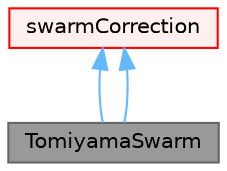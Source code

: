 digraph "TomiyamaSwarm"
{
 // LATEX_PDF_SIZE
  bgcolor="transparent";
  edge [fontname=Helvetica,fontsize=10,labelfontname=Helvetica,labelfontsize=10];
  node [fontname=Helvetica,fontsize=10,shape=box,height=0.2,width=0.4];
  Node1 [id="Node000001",label="TomiyamaSwarm",height=0.2,width=0.4,color="gray40", fillcolor="grey60", style="filled", fontcolor="black",tooltip="Swarm correction of Tomiyama et al."];
  Node2 -> Node1 [id="edge1_Node000001_Node000002",dir="back",color="steelblue1",style="solid",tooltip=" "];
  Node2 [id="Node000002",label="swarmCorrection",height=0.2,width=0.4,color="red", fillcolor="#FFF0F0", style="filled",URL="$classFoam_1_1swarmCorrection.html",tooltip=" "];
  Node2 -> Node1 [id="edge2_Node000001_Node000002",dir="back",color="steelblue1",style="solid",tooltip=" "];
}
